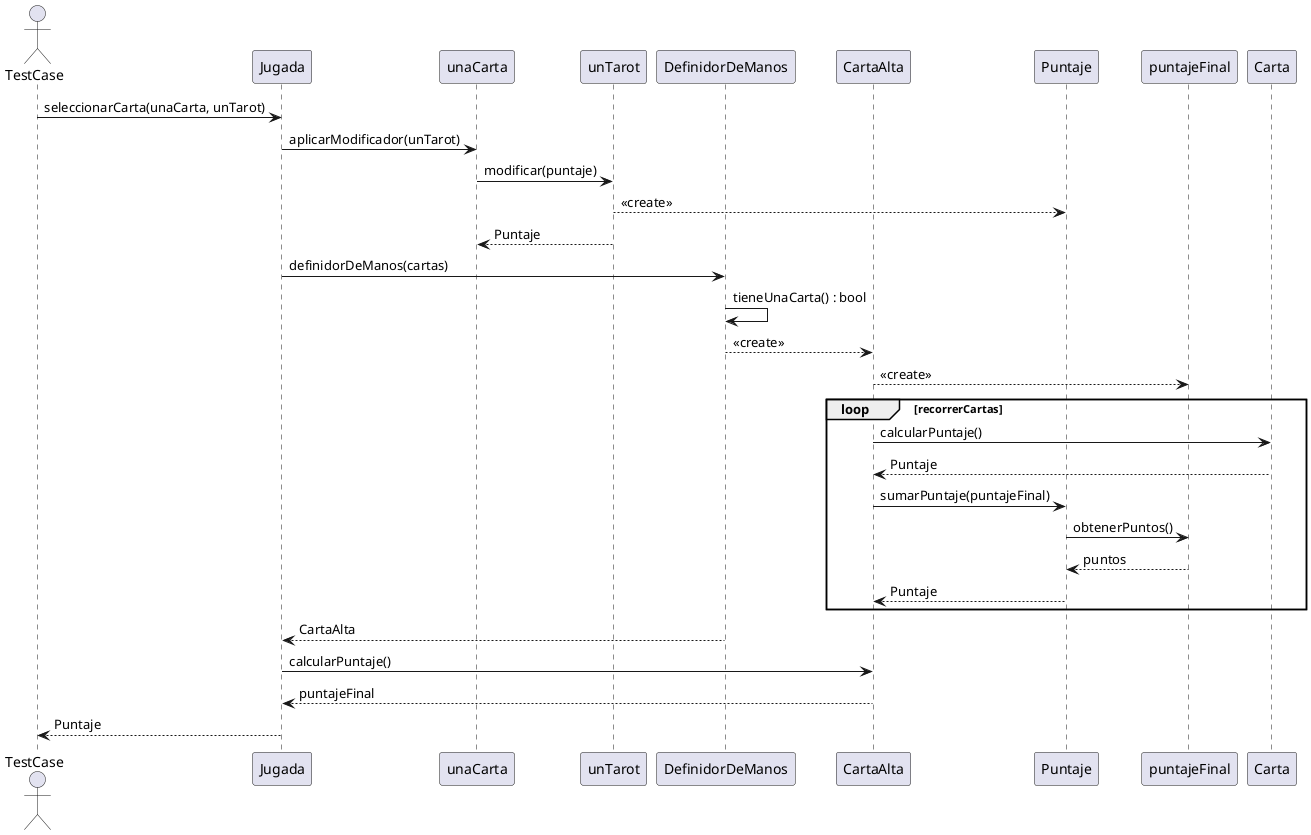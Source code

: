 @startuml
actor TestCase
participant Jugada
participant unaCarta
participant unTarot
participant DefinidorDeManos
participant CartaAlta
participant Puntaje
participant puntajeFinal

TestCase -> Jugada: seleccionarCarta(unaCarta, unTarot)
Jugada -> unaCarta: aplicarModificador(unTarot)
unaCarta -> unTarot : modificar(puntaje)
unTarot --> Puntaje : <<create>>
unTarot -->unaCarta : Puntaje
Jugada -> DefinidorDeManos: definidorDeManos(cartas)
DefinidorDeManos -> DefinidorDeManos : tieneUnaCarta() : bool
DefinidorDeManos --> CartaAlta: <<create>>
CartaAlta --> puntajeFinal: <<create>>
    loop recorrerCartas
        CartaAlta -> Carta : calcularPuntaje()
        Carta --> CartaAlta:Puntaje
        CartaAlta -> Puntaje : sumarPuntaje(puntajeFinal)
        Puntaje -> puntajeFinal: obtenerPuntos()
        puntajeFinal -->  Puntaje : puntos
        Puntaje --> CartaAlta : Puntaje
    end

DefinidorDeManos --> Jugada: CartaAlta
Jugada -> CartaAlta: calcularPuntaje()
CartaAlta --> Jugada: puntajeFinal
Jugada --> TestCase: Puntaje

@enduml


